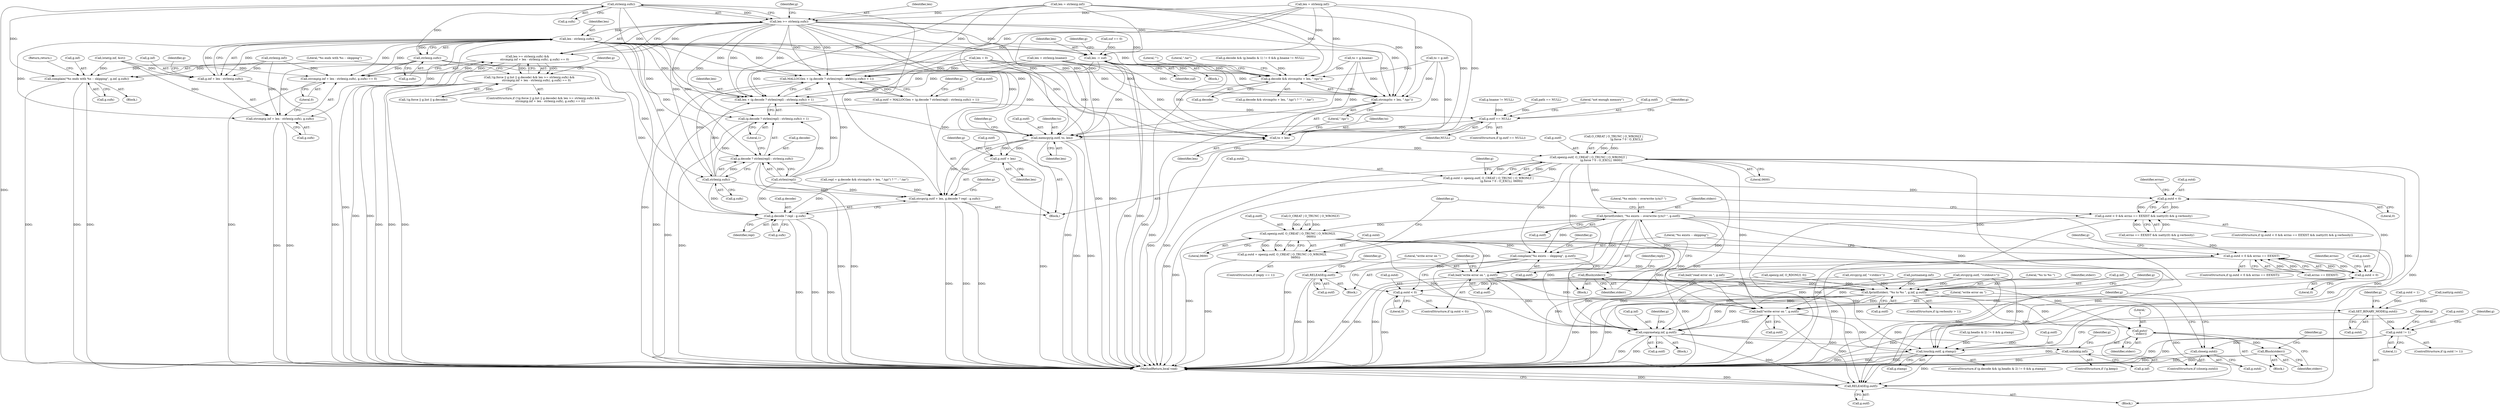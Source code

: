 digraph "0_pigz_fdad1406b3ec809f4954ff7cdf9e99eb18c2458f@API" {
"1000687" [label="(Call,strlen(g.sufx))"];
"1000685" [label="(Call,len >= strlen(g.sufx))"];
"1000684" [label="(Call,len >= strlen(g.sufx) &&\n                strcmp(g.inf + len - strlen(g.sufx), g.sufx) == 0)"];
"1000671" [label="(Call,!(g.force || g.list || g.decode) && len >= strlen(g.sufx) &&\n                strcmp(g.inf + len - strlen(g.sufx), g.sufx) == 0)"];
"1000697" [label="(Call,len - strlen(g.sufx))"];
"1000691" [label="(Call,strcmp(g.inf + len - strlen(g.sufx), g.sufx) == 0)"];
"1000692" [label="(Call,strcmp(g.inf + len - strlen(g.sufx), g.sufx))"];
"1000693" [label="(Call,g.inf + len - strlen(g.sufx))"];
"1000752" [label="(Call,len -= suf)"];
"1001053" [label="(Call,g.decode && strcmp(to + len, \".tgz\"))"];
"1001057" [label="(Call,strcmp(to + len, \".tgz\"))"];
"1001058" [label="(Call,to + len)"];
"1001068" [label="(Call,MALLOC(len + (g.decode ? strlen(repl) : strlen(g.sufx)) + 1))"];
"1001064" [label="(Call,g.outf = MALLOC(len + (g.decode ? strlen(repl) : strlen(g.sufx)) + 1))"];
"1001084" [label="(Call,g.outf == NULL)"];
"1001092" [label="(Call,memcpy(g.outf, to, len))"];
"1001098" [label="(Call,strcpy(g.outf + len, g.decode ? repl : g.sufx))"];
"1001099" [label="(Call,g.outf + len)"];
"1001116" [label="(Call,open(g.outf, O_CREAT | O_TRUNC | O_WRONLY |\n                             (g.force ? 0 : O_EXCL), 0600))"];
"1001112" [label="(Call,g.outd = open(g.outf, O_CREAT | O_TRUNC | O_WRONLY |\n                             (g.force ? 0 : O_EXCL), 0600))"];
"1001135" [label="(Call,g.outd < 0)"];
"1001134" [label="(Call,g.outd < 0 && errno == EEXIST && isatty(0) && g.verbosity)"];
"1001225" [label="(Call,g.outd < 0)"];
"1001224" [label="(Call,g.outd < 0 && errno == EEXIST)"];
"1001259" [label="(Call,g.outd < 0)"];
"1001269" [label="(Call,SET_BINARY_MODE(g.outd))"];
"1001344" [label="(Call,g.outd != 1)"];
"1001351" [label="(Call,close(g.outd))"];
"1001153" [label="(Call,fprintf(stderr, \"%s exists -- overwrite (y/n)? \", g.outf))"];
"1001159" [label="(Call,fflush(stderr))"];
"1001283" [label="(Call,fprintf(stderr, \"%s to %s \", g.inf, g.outf))"];
"1001328" [label="(Call,putc('\n', stderr))"];
"1001331" [label="(Call,fflush(stderr))"];
"1001355" [label="(Call,bail(\"write error on \", g.outf))"];
"1001373" [label="(Call,copymeta(g.inf, g.outf))"];
"1001385" [label="(Call,unlink(g.inf))"];
"1001405" [label="(Call,touch(g.outf, g.stamp))"];
"1001412" [label="(Call,RELEASE(g.outf))"];
"1001213" [label="(Call,open(g.outf, O_CREAT | O_TRUNC | O_WRONLY,\n                              0600))"];
"1001209" [label="(Call,g.outd = open(g.outf, O_CREAT | O_TRUNC | O_WRONLY,\n                              0600))"];
"1001234" [label="(Call,complain(\"%s exists -- skipping\", g.outf))"];
"1001239" [label="(Call,RELEASE(g.outf))"];
"1001264" [label="(Call,bail(\"write error on \", g.outf))"];
"1001069" [label="(Call,len + (g.decode ? strlen(repl) : strlen(g.sufx)) + 1)"];
"1001071" [label="(Call,(g.decode ? strlen(repl) : strlen(g.sufx)) + 1)"];
"1001072" [label="(Call,g.decode ? strlen(repl) : strlen(g.sufx))"];
"1000699" [label="(Call,strlen(g.sufx))"];
"1000708" [label="(Call,complain(\"%s ends with %s -- skipping\", g.inf, g.sufx))"];
"1001078" [label="(Call,strlen(g.sufx))"];
"1001104" [label="(Call,g.decode ? repl : g.sufx)"];
"1001356" [label="(Literal,\"write error on \")"];
"1000742" [label="(Call,suf == 0)"];
"1001137" [label="(Identifier,g)"];
"1000708" [label="(Call,complain(\"%s ends with %s -- skipping\", g.inf, g.sufx))"];
"1001343" [label="(ControlStructure,if (g.outd != 1))"];
"1001070" [label="(Identifier,len)"];
"1001235" [label="(Literal,\"%s exists -- skipping\")"];
"1000694" [label="(Call,g.inf)"];
"1000709" [label="(Literal,\"%s ends with %s -- skipping\")"];
"1001099" [label="(Call,g.outf + len)"];
"1000684" [label="(Call,len >= strlen(g.sufx) &&\n                strcmp(g.inf + len - strlen(g.sufx), g.sufx) == 0)"];
"1001328" [label="(Call,putc('\n', stderr))"];
"1001275" [label="(Identifier,g)"];
"1001294" [label="(Identifier,g)"];
"1001086" [label="(Identifier,g)"];
"1001083" [label="(ControlStructure,if (g.outf == NULL))"];
"1000988" [label="(Call,g.outd = 1)"];
"1001259" [label="(Call,g.outd < 0)"];
"1001160" [label="(Identifier,stderr)"];
"1001283" [label="(Call,fprintf(stderr, \"%s to %s \", g.inf, g.outf))"];
"1001351" [label="(Call,close(g.outd))"];
"1001331" [label="(Call,fflush(stderr))"];
"1001266" [label="(Call,g.outf)"];
"1001229" [label="(Literal,0)"];
"1001097" [label="(Identifier,len)"];
"1000230" [label="(Call,lstat(g.inf, &st))"];
"1001033" [label="(Call,g.hname != NULL)"];
"1001113" [label="(Call,g.outd)"];
"1001345" [label="(Call,g.outd)"];
"1001263" [label="(Literal,0)"];
"1000698" [label="(Identifier,len)"];
"1001239" [label="(Call,RELEASE(g.outf))"];
"1001245" [label="(Identifier,g)"];
"1001261" [label="(Identifier,g)"];
"1001060" [label="(Identifier,len)"];
"1001372" [label="(Block,)"];
"1001416" [label="(MethodReturn,local void)"];
"1001062" [label="(Literal,\"\")"];
"1000983" [label="(Call,strcpy(g.outf, \"<stdout>\"))"];
"1001142" [label="(Identifier,errno)"];
"1001140" [label="(Call,errno == EEXIST && isatty(0) && g.verbosity)"];
"1001352" [label="(Call,g.outd)"];
"1001209" [label="(Call,g.outd = open(g.outf, O_CREAT | O_TRUNC | O_WRONLY,\n                              0600))"];
"1001224" [label="(Call,g.outd < 0 && errno == EEXIST)"];
"1001004" [label="(Call,isatty(g.outd))"];
"1001357" [label="(Call,g.outf)"];
"1001088" [label="(Identifier,NULL)"];
"1001103" [label="(Identifier,len)"];
"1000188" [label="(Call,len = 0)"];
"1001064" [label="(Call,g.outf = MALLOC(len + (g.decode ? strlen(repl) : strlen(g.sufx)) + 1))"];
"1001093" [label="(Call,g.outf)"];
"1001373" [label="(Call,copymeta(g.inf, g.outf))"];
"1001260" [label="(Call,g.outd)"];
"1001155" [label="(Literal,\"%s exists -- overwrite (y/n)? \")"];
"1001327" [label="(Block,)"];
"1001389" [label="(ControlStructure,if (g.decode && (g.headis & 2) != 0 && g.stamp))"];
"1001285" [label="(Literal,\"%s to %s \")"];
"1001079" [label="(Call,g.sufx)"];
"1001136" [label="(Call,g.outd)"];
"1001258" [label="(ControlStructure,if (g.outd < 0))"];
"1001057" [label="(Call,strcmp(to + len, \".tgz\"))"];
"1000958" [label="(Call,path == NULL)"];
"1000771" [label="(Call,bail(\"read error on \", g.inf))"];
"1001090" [label="(Literal,\"not enough memory\")"];
"1001069" [label="(Call,len + (g.decode ? strlen(repl) : strlen(g.sufx)) + 1)"];
"1001336" [label="(Identifier,g)"];
"1001106" [label="(Identifier,g)"];
"1001044" [label="(Call,len = strlen(g.hname))"];
"1000693" [label="(Call,g.inf + len - strlen(g.sufx))"];
"1001374" [label="(Call,g.inf)"];
"1000302" [label="(Call,strlen(g.inf))"];
"1001355" [label="(Call,bail(\"write error on \", g.outf))"];
"1001405" [label="(Call,touch(g.outf, g.stamp))"];
"1001413" [label="(Call,g.outf)"];
"1001105" [label="(Call,g.decode)"];
"1001061" [label="(Literal,\".tgz\")"];
"1001072" [label="(Call,g.decode ? strlen(repl) : strlen(g.sufx))"];
"1000713" [label="(Call,g.sufx)"];
"1000134" [label="(Block,)"];
"1000704" [label="(Identifier,g)"];
"1001109" [label="(Call,g.sufx)"];
"1001271" [label="(Identifier,g)"];
"1001104" [label="(Call,g.decode ? repl : g.sufx)"];
"1001053" [label="(Call,g.decode && strcmp(to + len, \".tgz\"))"];
"1001205" [label="(ControlStructure,if (reply == 1))"];
"1001329" [label="(Literal,'\n')"];
"1000300" [label="(Call,len = strlen(g.inf))"];
"1001015" [label="(Call,to = g.inf)"];
"1001225" [label="(Call,g.outd < 0)"];
"1001392" [label="(Identifier,g)"];
"1001082" [label="(Literal,1)"];
"1001380" [label="(ControlStructure,if (!g.keep))"];
"1000716" [label="(Return,return;)"];
"1000700" [label="(Call,g.sufx)"];
"1001348" [label="(Literal,1)"];
"1000695" [label="(Identifier,g)"];
"1000692" [label="(Call,strcmp(g.inf + len - strlen(g.sufx), g.sufx))"];
"1001353" [label="(Identifier,g)"];
"1001409" [label="(Call,g.stamp)"];
"1001108" [label="(Identifier,repl)"];
"1001406" [label="(Call,g.outf)"];
"1001265" [label="(Literal,\"write error on \")"];
"1001134" [label="(Call,g.outd < 0 && errno == EEXIST && isatty(0) && g.verbosity)"];
"1000759" [label="(Call,open(g.inf, O_RDONLY, 0))"];
"1001150" [label="(Block,)"];
"1001139" [label="(Literal,0)"];
"1001092" [label="(Call,memcpy(g.outf, to, len))"];
"1000707" [label="(Block,)"];
"1000754" [label="(Identifier,suf)"];
"1001289" [label="(Call,g.outf)"];
"1001241" [label="(Identifier,g)"];
"1001233" [label="(Block,)"];
"1001059" [label="(Identifier,to)"];
"1001112" [label="(Call,g.outd = open(g.outf, O_CREAT | O_TRUNC | O_WRONLY |\n                             (g.force ? 0 : O_EXCL), 0600))"];
"1001284" [label="(Identifier,stderr)"];
"1001132" [label="(Literal,0600)"];
"1001385" [label="(Call,unlink(g.inf))"];
"1000710" [label="(Call,g.inf)"];
"1001230" [label="(Call,errno == EEXIST)"];
"1001332" [label="(Identifier,stderr)"];
"1001068" [label="(Call,MALLOC(len + (g.decode ? strlen(repl) : strlen(g.sufx)) + 1))"];
"1001213" [label="(Call,open(g.outf, O_CREAT | O_TRUNC | O_WRONLY,\n                              0600))"];
"1001231" [label="(Identifier,errno)"];
"1001269" [label="(Call,SET_BINARY_MODE(g.outd))"];
"1001054" [label="(Call,g.decode)"];
"1001098" [label="(Call,strcpy(g.outf + len, g.decode ? repl : g.sufx))"];
"1001286" [label="(Call,g.inf)"];
"1001073" [label="(Call,g.decode)"];
"1000733" [label="(Block,)"];
"1001217" [label="(Call,O_CREAT | O_TRUNC | O_WRONLY)"];
"1000753" [label="(Identifier,len)"];
"1001223" [label="(ControlStructure,if (g.outd < 0 && errno == EEXIST))"];
"1000223" [label="(Call,len = strlen(g.inf))"];
"1001052" [label="(Call,g.decode && strcmp(to + len, \".tgz\") ? \"\" : \".tar\")"];
"1001114" [label="(Identifier,g)"];
"1001344" [label="(Call,g.outd != 1)"];
"1001162" [label="(Identifier,reply)"];
"1000752" [label="(Call,len -= suf)"];
"1001133" [label="(ControlStructure,if (g.outd < 0 && errno == EEXIST && isatty(0) && g.verbosity))"];
"1000687" [label="(Call,strlen(g.sufx))"];
"1001063" [label="(Literal,\".tar\")"];
"1001222" [label="(Literal,0600)"];
"1001078" [label="(Call,strlen(g.sufx))"];
"1001058" [label="(Call,to + len)"];
"1001085" [label="(Call,g.outf)"];
"1001210" [label="(Call,g.outd)"];
"1001227" [label="(Identifier,g)"];
"1000703" [label="(Call,g.sufx)"];
"1001096" [label="(Identifier,to)"];
"1000757" [label="(Identifier,g)"];
"1000721" [label="(Identifier,g)"];
"1001362" [label="(Identifier,g)"];
"1001383" [label="(Identifier,g)"];
"1001414" [label="(Identifier,g)"];
"1000685" [label="(Call,len >= strlen(g.sufx))"];
"1001065" [label="(Call,g.outf)"];
"1001116" [label="(Call,open(g.outf, O_CREAT | O_TRUNC | O_WRONLY |\n                             (g.force ? 0 : O_EXCL), 0600))"];
"1000670" [label="(ControlStructure,if (!(g.force || g.list || g.decode) && len >= strlen(g.sufx) &&\n                strcmp(g.inf + len - strlen(g.sufx), g.sufx) == 0))"];
"1000672" [label="(Call,!(g.force || g.list || g.decode))"];
"1001021" [label="(Call,g.decode && (g.headis & 1) != 0 && g.hname != NULL)"];
"1001153" [label="(Call,fprintf(stderr, \"%s exists -- overwrite (y/n)? \", g.outf))"];
"1001234" [label="(Call,complain(\"%s exists -- skipping\", g.outf))"];
"1001264" [label="(Call,bail(\"write error on \", g.outf))"];
"1001094" [label="(Identifier,g)"];
"1001156" [label="(Call,g.outf)"];
"1001050" [label="(Call,repl = g.decode && strcmp(to + len, \".tgz\") ? \"\" : \".tar\")"];
"1000691" [label="(Call,strcmp(g.inf + len - strlen(g.sufx), g.sufx) == 0)"];
"1001154" [label="(Identifier,stderr)"];
"1000699" [label="(Call,strlen(g.sufx))"];
"1000697" [label="(Call,len - strlen(g.sufx))"];
"1001117" [label="(Call,g.outf)"];
"1001100" [label="(Call,g.outf)"];
"1000150" [label="(Call,strcpy(g.inf, \"<stdin>\"))"];
"1001394" [label="(Call,(g.headis & 2) != 0 && g.stamp)"];
"1001270" [label="(Call,g.outd)"];
"1001236" [label="(Call,g.outf)"];
"1001412" [label="(Call,RELEASE(g.outf))"];
"1001101" [label="(Identifier,g)"];
"1000688" [label="(Call,g.sufx)"];
"1001330" [label="(Identifier,stderr)"];
"1001240" [label="(Call,g.outf)"];
"1000786" [label="(Call,justname(g.inf))"];
"1001120" [label="(Call,O_CREAT | O_TRUNC | O_WRONLY |\n                             (g.force ? 0 : O_EXCL))"];
"1001277" [label="(ControlStructure,if (g.verbosity > 1))"];
"1000706" [label="(Literal,0)"];
"1000686" [label="(Identifier,len)"];
"1001377" [label="(Call,g.outf)"];
"1001350" [label="(ControlStructure,if (close(g.outd)))"];
"1001039" [label="(Call,to = g.hname)"];
"1001226" [label="(Call,g.outd)"];
"1000671" [label="(Call,!(g.force || g.list || g.decode) && len >= strlen(g.sufx) &&\n                strcmp(g.inf + len - strlen(g.sufx), g.sufx) == 0)"];
"1001084" [label="(Call,g.outf == NULL)"];
"1001159" [label="(Call,fflush(stderr))"];
"1001386" [label="(Call,g.inf)"];
"1001214" [label="(Call,g.outf)"];
"1001012" [label="(Block,)"];
"1001135" [label="(Call,g.outd < 0)"];
"1001076" [label="(Call,strlen(repl))"];
"1001071" [label="(Call,(g.decode ? strlen(repl) : strlen(g.sufx)) + 1)"];
"1000687" -> "1000685"  [label="AST: "];
"1000687" -> "1000688"  [label="CFG: "];
"1000688" -> "1000687"  [label="AST: "];
"1000685" -> "1000687"  [label="CFG: "];
"1000687" -> "1001416"  [label="DDG: "];
"1000687" -> "1000685"  [label="DDG: "];
"1000687" -> "1000699"  [label="DDG: "];
"1000687" -> "1000708"  [label="DDG: "];
"1000687" -> "1001078"  [label="DDG: "];
"1000687" -> "1001098"  [label="DDG: "];
"1000687" -> "1001104"  [label="DDG: "];
"1000685" -> "1000684"  [label="AST: "];
"1000686" -> "1000685"  [label="AST: "];
"1000695" -> "1000685"  [label="CFG: "];
"1000684" -> "1000685"  [label="CFG: "];
"1000685" -> "1001416"  [label="DDG: "];
"1000685" -> "1001416"  [label="DDG: "];
"1000685" -> "1000684"  [label="DDG: "];
"1000685" -> "1000684"  [label="DDG: "];
"1000300" -> "1000685"  [label="DDG: "];
"1000223" -> "1000685"  [label="DDG: "];
"1000685" -> "1000697"  [label="DDG: "];
"1000685" -> "1000752"  [label="DDG: "];
"1000685" -> "1001053"  [label="DDG: "];
"1000685" -> "1001057"  [label="DDG: "];
"1000685" -> "1001058"  [label="DDG: "];
"1000685" -> "1001068"  [label="DDG: "];
"1000685" -> "1001068"  [label="DDG: "];
"1000685" -> "1001069"  [label="DDG: "];
"1000685" -> "1001069"  [label="DDG: "];
"1000685" -> "1001071"  [label="DDG: "];
"1000685" -> "1001072"  [label="DDG: "];
"1000685" -> "1001092"  [label="DDG: "];
"1000684" -> "1000671"  [label="AST: "];
"1000684" -> "1000691"  [label="CFG: "];
"1000691" -> "1000684"  [label="AST: "];
"1000671" -> "1000684"  [label="CFG: "];
"1000684" -> "1001416"  [label="DDG: "];
"1000684" -> "1001416"  [label="DDG: "];
"1000684" -> "1000671"  [label="DDG: "];
"1000684" -> "1000671"  [label="DDG: "];
"1000691" -> "1000684"  [label="DDG: "];
"1000691" -> "1000684"  [label="DDG: "];
"1000671" -> "1000670"  [label="AST: "];
"1000671" -> "1000672"  [label="CFG: "];
"1000672" -> "1000671"  [label="AST: "];
"1000709" -> "1000671"  [label="CFG: "];
"1000721" -> "1000671"  [label="CFG: "];
"1000671" -> "1001416"  [label="DDG: "];
"1000671" -> "1001416"  [label="DDG: "];
"1000671" -> "1001416"  [label="DDG: "];
"1000672" -> "1000671"  [label="DDG: "];
"1000697" -> "1000693"  [label="AST: "];
"1000697" -> "1000699"  [label="CFG: "];
"1000698" -> "1000697"  [label="AST: "];
"1000699" -> "1000697"  [label="AST: "];
"1000693" -> "1000697"  [label="CFG: "];
"1000697" -> "1001416"  [label="DDG: "];
"1000697" -> "1001416"  [label="DDG: "];
"1000697" -> "1000691"  [label="DDG: "];
"1000697" -> "1000691"  [label="DDG: "];
"1000697" -> "1000692"  [label="DDG: "];
"1000697" -> "1000692"  [label="DDG: "];
"1000697" -> "1000693"  [label="DDG: "];
"1000697" -> "1000693"  [label="DDG: "];
"1000699" -> "1000697"  [label="DDG: "];
"1000697" -> "1000752"  [label="DDG: "];
"1000697" -> "1001053"  [label="DDG: "];
"1000697" -> "1001057"  [label="DDG: "];
"1000697" -> "1001058"  [label="DDG: "];
"1000697" -> "1001068"  [label="DDG: "];
"1000697" -> "1001068"  [label="DDG: "];
"1000697" -> "1001069"  [label="DDG: "];
"1000697" -> "1001069"  [label="DDG: "];
"1000697" -> "1001071"  [label="DDG: "];
"1000697" -> "1001072"  [label="DDG: "];
"1000697" -> "1001092"  [label="DDG: "];
"1000691" -> "1000706"  [label="CFG: "];
"1000692" -> "1000691"  [label="AST: "];
"1000706" -> "1000691"  [label="AST: "];
"1000691" -> "1001416"  [label="DDG: "];
"1000302" -> "1000691"  [label="DDG: "];
"1000230" -> "1000691"  [label="DDG: "];
"1000699" -> "1000691"  [label="DDG: "];
"1000692" -> "1000703"  [label="CFG: "];
"1000693" -> "1000692"  [label="AST: "];
"1000703" -> "1000692"  [label="AST: "];
"1000706" -> "1000692"  [label="CFG: "];
"1000692" -> "1001416"  [label="DDG: "];
"1000692" -> "1001416"  [label="DDG: "];
"1000302" -> "1000692"  [label="DDG: "];
"1000230" -> "1000692"  [label="DDG: "];
"1000699" -> "1000692"  [label="DDG: "];
"1000694" -> "1000693"  [label="AST: "];
"1000704" -> "1000693"  [label="CFG: "];
"1000693" -> "1001416"  [label="DDG: "];
"1000302" -> "1000693"  [label="DDG: "];
"1000230" -> "1000693"  [label="DDG: "];
"1000752" -> "1000733"  [label="AST: "];
"1000752" -> "1000754"  [label="CFG: "];
"1000753" -> "1000752"  [label="AST: "];
"1000754" -> "1000752"  [label="AST: "];
"1000757" -> "1000752"  [label="CFG: "];
"1000752" -> "1001416"  [label="DDG: "];
"1000752" -> "1001416"  [label="DDG: "];
"1000742" -> "1000752"  [label="DDG: "];
"1000300" -> "1000752"  [label="DDG: "];
"1000223" -> "1000752"  [label="DDG: "];
"1000752" -> "1001053"  [label="DDG: "];
"1000752" -> "1001057"  [label="DDG: "];
"1000752" -> "1001058"  [label="DDG: "];
"1000752" -> "1001068"  [label="DDG: "];
"1000752" -> "1001069"  [label="DDG: "];
"1000752" -> "1001092"  [label="DDG: "];
"1001053" -> "1001052"  [label="AST: "];
"1001053" -> "1001054"  [label="CFG: "];
"1001053" -> "1001057"  [label="CFG: "];
"1001054" -> "1001053"  [label="AST: "];
"1001057" -> "1001053"  [label="AST: "];
"1001062" -> "1001053"  [label="CFG: "];
"1001063" -> "1001053"  [label="CFG: "];
"1001053" -> "1001416"  [label="DDG: "];
"1001021" -> "1001053"  [label="DDG: "];
"1001039" -> "1001053"  [label="DDG: "];
"1001015" -> "1001053"  [label="DDG: "];
"1001044" -> "1001053"  [label="DDG: "];
"1000188" -> "1001053"  [label="DDG: "];
"1000300" -> "1001053"  [label="DDG: "];
"1000223" -> "1001053"  [label="DDG: "];
"1001057" -> "1001061"  [label="CFG: "];
"1001058" -> "1001057"  [label="AST: "];
"1001061" -> "1001057"  [label="AST: "];
"1001057" -> "1001416"  [label="DDG: "];
"1001039" -> "1001057"  [label="DDG: "];
"1001015" -> "1001057"  [label="DDG: "];
"1001044" -> "1001057"  [label="DDG: "];
"1000188" -> "1001057"  [label="DDG: "];
"1000300" -> "1001057"  [label="DDG: "];
"1000223" -> "1001057"  [label="DDG: "];
"1001058" -> "1001060"  [label="CFG: "];
"1001059" -> "1001058"  [label="AST: "];
"1001060" -> "1001058"  [label="AST: "];
"1001061" -> "1001058"  [label="CFG: "];
"1001039" -> "1001058"  [label="DDG: "];
"1001015" -> "1001058"  [label="DDG: "];
"1001044" -> "1001058"  [label="DDG: "];
"1000188" -> "1001058"  [label="DDG: "];
"1000300" -> "1001058"  [label="DDG: "];
"1000223" -> "1001058"  [label="DDG: "];
"1001068" -> "1001064"  [label="AST: "];
"1001068" -> "1001069"  [label="CFG: "];
"1001069" -> "1001068"  [label="AST: "];
"1001064" -> "1001068"  [label="CFG: "];
"1001068" -> "1001416"  [label="DDG: "];
"1001068" -> "1001064"  [label="DDG: "];
"1001044" -> "1001068"  [label="DDG: "];
"1000188" -> "1001068"  [label="DDG: "];
"1000300" -> "1001068"  [label="DDG: "];
"1000223" -> "1001068"  [label="DDG: "];
"1001076" -> "1001068"  [label="DDG: "];
"1001078" -> "1001068"  [label="DDG: "];
"1001064" -> "1001012"  [label="AST: "];
"1001065" -> "1001064"  [label="AST: "];
"1001086" -> "1001064"  [label="CFG: "];
"1001064" -> "1001416"  [label="DDG: "];
"1001064" -> "1001084"  [label="DDG: "];
"1001084" -> "1001083"  [label="AST: "];
"1001084" -> "1001088"  [label="CFG: "];
"1001085" -> "1001084"  [label="AST: "];
"1001088" -> "1001084"  [label="AST: "];
"1001090" -> "1001084"  [label="CFG: "];
"1001094" -> "1001084"  [label="CFG: "];
"1001084" -> "1001416"  [label="DDG: "];
"1001084" -> "1001416"  [label="DDG: "];
"1001033" -> "1001084"  [label="DDG: "];
"1000958" -> "1001084"  [label="DDG: "];
"1001084" -> "1001092"  [label="DDG: "];
"1001092" -> "1001012"  [label="AST: "];
"1001092" -> "1001097"  [label="CFG: "];
"1001093" -> "1001092"  [label="AST: "];
"1001096" -> "1001092"  [label="AST: "];
"1001097" -> "1001092"  [label="AST: "];
"1001101" -> "1001092"  [label="CFG: "];
"1001092" -> "1001416"  [label="DDG: "];
"1001092" -> "1001416"  [label="DDG: "];
"1001039" -> "1001092"  [label="DDG: "];
"1001015" -> "1001092"  [label="DDG: "];
"1001044" -> "1001092"  [label="DDG: "];
"1000188" -> "1001092"  [label="DDG: "];
"1000300" -> "1001092"  [label="DDG: "];
"1000223" -> "1001092"  [label="DDG: "];
"1001092" -> "1001098"  [label="DDG: "];
"1001092" -> "1001098"  [label="DDG: "];
"1001092" -> "1001099"  [label="DDG: "];
"1001092" -> "1001099"  [label="DDG: "];
"1001092" -> "1001116"  [label="DDG: "];
"1001098" -> "1001012"  [label="AST: "];
"1001098" -> "1001104"  [label="CFG: "];
"1001099" -> "1001098"  [label="AST: "];
"1001104" -> "1001098"  [label="AST: "];
"1001114" -> "1001098"  [label="CFG: "];
"1001098" -> "1001416"  [label="DDG: "];
"1001098" -> "1001416"  [label="DDG: "];
"1001098" -> "1001416"  [label="DDG: "];
"1001050" -> "1001098"  [label="DDG: "];
"1001076" -> "1001098"  [label="DDG: "];
"1001078" -> "1001098"  [label="DDG: "];
"1000699" -> "1001098"  [label="DDG: "];
"1001099" -> "1001103"  [label="CFG: "];
"1001100" -> "1001099"  [label="AST: "];
"1001103" -> "1001099"  [label="AST: "];
"1001106" -> "1001099"  [label="CFG: "];
"1001099" -> "1001416"  [label="DDG: "];
"1001116" -> "1001112"  [label="AST: "];
"1001116" -> "1001132"  [label="CFG: "];
"1001117" -> "1001116"  [label="AST: "];
"1001120" -> "1001116"  [label="AST: "];
"1001132" -> "1001116"  [label="AST: "];
"1001112" -> "1001116"  [label="CFG: "];
"1001116" -> "1001416"  [label="DDG: "];
"1001116" -> "1001112"  [label="DDG: "];
"1001116" -> "1001112"  [label="DDG: "];
"1001116" -> "1001112"  [label="DDG: "];
"1001120" -> "1001116"  [label="DDG: "];
"1001120" -> "1001116"  [label="DDG: "];
"1001116" -> "1001153"  [label="DDG: "];
"1001116" -> "1001234"  [label="DDG: "];
"1001116" -> "1001264"  [label="DDG: "];
"1001116" -> "1001283"  [label="DDG: "];
"1001116" -> "1001355"  [label="DDG: "];
"1001116" -> "1001373"  [label="DDG: "];
"1001116" -> "1001405"  [label="DDG: "];
"1001116" -> "1001412"  [label="DDG: "];
"1001112" -> "1001012"  [label="AST: "];
"1001113" -> "1001112"  [label="AST: "];
"1001137" -> "1001112"  [label="CFG: "];
"1001112" -> "1001416"  [label="DDG: "];
"1001112" -> "1001135"  [label="DDG: "];
"1001135" -> "1001134"  [label="AST: "];
"1001135" -> "1001139"  [label="CFG: "];
"1001136" -> "1001135"  [label="AST: "];
"1001139" -> "1001135"  [label="AST: "];
"1001142" -> "1001135"  [label="CFG: "];
"1001134" -> "1001135"  [label="CFG: "];
"1001135" -> "1001134"  [label="DDG: "];
"1001135" -> "1001134"  [label="DDG: "];
"1001135" -> "1001225"  [label="DDG: "];
"1001134" -> "1001133"  [label="AST: "];
"1001134" -> "1001140"  [label="CFG: "];
"1001140" -> "1001134"  [label="AST: "];
"1001154" -> "1001134"  [label="CFG: "];
"1001227" -> "1001134"  [label="CFG: "];
"1001134" -> "1001416"  [label="DDG: "];
"1001134" -> "1001416"  [label="DDG: "];
"1001140" -> "1001134"  [label="DDG: "];
"1001140" -> "1001134"  [label="DDG: "];
"1001225" -> "1001224"  [label="AST: "];
"1001225" -> "1001229"  [label="CFG: "];
"1001226" -> "1001225"  [label="AST: "];
"1001229" -> "1001225"  [label="AST: "];
"1001231" -> "1001225"  [label="CFG: "];
"1001224" -> "1001225"  [label="CFG: "];
"1001225" -> "1001416"  [label="DDG: "];
"1001225" -> "1001224"  [label="DDG: "];
"1001225" -> "1001224"  [label="DDG: "];
"1001209" -> "1001225"  [label="DDG: "];
"1001225" -> "1001259"  [label="DDG: "];
"1001224" -> "1001223"  [label="AST: "];
"1001224" -> "1001230"  [label="CFG: "];
"1001230" -> "1001224"  [label="AST: "];
"1001235" -> "1001224"  [label="CFG: "];
"1001261" -> "1001224"  [label="CFG: "];
"1001224" -> "1001416"  [label="DDG: "];
"1001224" -> "1001416"  [label="DDG: "];
"1001224" -> "1001416"  [label="DDG: "];
"1001140" -> "1001224"  [label="DDG: "];
"1001230" -> "1001224"  [label="DDG: "];
"1001230" -> "1001224"  [label="DDG: "];
"1001259" -> "1001258"  [label="AST: "];
"1001259" -> "1001263"  [label="CFG: "];
"1001260" -> "1001259"  [label="AST: "];
"1001263" -> "1001259"  [label="AST: "];
"1001265" -> "1001259"  [label="CFG: "];
"1001271" -> "1001259"  [label="CFG: "];
"1001259" -> "1001416"  [label="DDG: "];
"1001259" -> "1001269"  [label="DDG: "];
"1001269" -> "1000134"  [label="AST: "];
"1001269" -> "1001270"  [label="CFG: "];
"1001270" -> "1001269"  [label="AST: "];
"1001275" -> "1001269"  [label="CFG: "];
"1001269" -> "1001416"  [label="DDG: "];
"1000988" -> "1001269"  [label="DDG: "];
"1001004" -> "1001269"  [label="DDG: "];
"1001269" -> "1001344"  [label="DDG: "];
"1001344" -> "1001343"  [label="AST: "];
"1001344" -> "1001348"  [label="CFG: "];
"1001345" -> "1001344"  [label="AST: "];
"1001348" -> "1001344"  [label="AST: "];
"1001353" -> "1001344"  [label="CFG: "];
"1001414" -> "1001344"  [label="CFG: "];
"1001344" -> "1001416"  [label="DDG: "];
"1001344" -> "1001416"  [label="DDG: "];
"1001344" -> "1001351"  [label="DDG: "];
"1001351" -> "1001350"  [label="AST: "];
"1001351" -> "1001352"  [label="CFG: "];
"1001352" -> "1001351"  [label="AST: "];
"1001356" -> "1001351"  [label="CFG: "];
"1001362" -> "1001351"  [label="CFG: "];
"1001351" -> "1001416"  [label="DDG: "];
"1001153" -> "1001150"  [label="AST: "];
"1001153" -> "1001156"  [label="CFG: "];
"1001154" -> "1001153"  [label="AST: "];
"1001155" -> "1001153"  [label="AST: "];
"1001156" -> "1001153"  [label="AST: "];
"1001160" -> "1001153"  [label="CFG: "];
"1001153" -> "1001416"  [label="DDG: "];
"1001153" -> "1001159"  [label="DDG: "];
"1001153" -> "1001213"  [label="DDG: "];
"1001153" -> "1001234"  [label="DDG: "];
"1001153" -> "1001264"  [label="DDG: "];
"1001153" -> "1001283"  [label="DDG: "];
"1001153" -> "1001355"  [label="DDG: "];
"1001153" -> "1001373"  [label="DDG: "];
"1001153" -> "1001405"  [label="DDG: "];
"1001153" -> "1001412"  [label="DDG: "];
"1001159" -> "1001150"  [label="AST: "];
"1001159" -> "1001160"  [label="CFG: "];
"1001160" -> "1001159"  [label="AST: "];
"1001162" -> "1001159"  [label="CFG: "];
"1001159" -> "1001416"  [label="DDG: "];
"1001159" -> "1001416"  [label="DDG: "];
"1001159" -> "1001283"  [label="DDG: "];
"1001159" -> "1001328"  [label="DDG: "];
"1001283" -> "1001277"  [label="AST: "];
"1001283" -> "1001289"  [label="CFG: "];
"1001284" -> "1001283"  [label="AST: "];
"1001285" -> "1001283"  [label="AST: "];
"1001286" -> "1001283"  [label="AST: "];
"1001289" -> "1001283"  [label="AST: "];
"1001294" -> "1001283"  [label="CFG: "];
"1001283" -> "1001416"  [label="DDG: "];
"1001283" -> "1001416"  [label="DDG: "];
"1001283" -> "1001416"  [label="DDG: "];
"1000771" -> "1001283"  [label="DDG: "];
"1000150" -> "1001283"  [label="DDG: "];
"1000759" -> "1001283"  [label="DDG: "];
"1000786" -> "1001283"  [label="DDG: "];
"1001264" -> "1001283"  [label="DDG: "];
"1000983" -> "1001283"  [label="DDG: "];
"1001213" -> "1001283"  [label="DDG: "];
"1001283" -> "1001328"  [label="DDG: "];
"1001283" -> "1001355"  [label="DDG: "];
"1001283" -> "1001373"  [label="DDG: "];
"1001283" -> "1001373"  [label="DDG: "];
"1001283" -> "1001405"  [label="DDG: "];
"1001283" -> "1001412"  [label="DDG: "];
"1001328" -> "1001327"  [label="AST: "];
"1001328" -> "1001330"  [label="CFG: "];
"1001329" -> "1001328"  [label="AST: "];
"1001330" -> "1001328"  [label="AST: "];
"1001332" -> "1001328"  [label="CFG: "];
"1001328" -> "1001416"  [label="DDG: "];
"1001328" -> "1001331"  [label="DDG: "];
"1001331" -> "1001327"  [label="AST: "];
"1001331" -> "1001332"  [label="CFG: "];
"1001332" -> "1001331"  [label="AST: "];
"1001336" -> "1001331"  [label="CFG: "];
"1001331" -> "1001416"  [label="DDG: "];
"1001331" -> "1001416"  [label="DDG: "];
"1001355" -> "1001350"  [label="AST: "];
"1001355" -> "1001357"  [label="CFG: "];
"1001356" -> "1001355"  [label="AST: "];
"1001357" -> "1001355"  [label="AST: "];
"1001362" -> "1001355"  [label="CFG: "];
"1001355" -> "1001416"  [label="DDG: "];
"1001264" -> "1001355"  [label="DDG: "];
"1000983" -> "1001355"  [label="DDG: "];
"1001213" -> "1001355"  [label="DDG: "];
"1001355" -> "1001373"  [label="DDG: "];
"1001355" -> "1001405"  [label="DDG: "];
"1001355" -> "1001412"  [label="DDG: "];
"1001373" -> "1001372"  [label="AST: "];
"1001373" -> "1001377"  [label="CFG: "];
"1001374" -> "1001373"  [label="AST: "];
"1001377" -> "1001373"  [label="AST: "];
"1001383" -> "1001373"  [label="CFG: "];
"1001373" -> "1001416"  [label="DDG: "];
"1001373" -> "1001416"  [label="DDG: "];
"1000771" -> "1001373"  [label="DDG: "];
"1000150" -> "1001373"  [label="DDG: "];
"1000759" -> "1001373"  [label="DDG: "];
"1000786" -> "1001373"  [label="DDG: "];
"1001264" -> "1001373"  [label="DDG: "];
"1000983" -> "1001373"  [label="DDG: "];
"1001213" -> "1001373"  [label="DDG: "];
"1001373" -> "1001385"  [label="DDG: "];
"1001373" -> "1001405"  [label="DDG: "];
"1001373" -> "1001412"  [label="DDG: "];
"1001385" -> "1001380"  [label="AST: "];
"1001385" -> "1001386"  [label="CFG: "];
"1001386" -> "1001385"  [label="AST: "];
"1001392" -> "1001385"  [label="CFG: "];
"1001385" -> "1001416"  [label="DDG: "];
"1001385" -> "1001416"  [label="DDG: "];
"1001405" -> "1001389"  [label="AST: "];
"1001405" -> "1001409"  [label="CFG: "];
"1001406" -> "1001405"  [label="AST: "];
"1001409" -> "1001405"  [label="AST: "];
"1001414" -> "1001405"  [label="CFG: "];
"1001405" -> "1001416"  [label="DDG: "];
"1001405" -> "1001416"  [label="DDG: "];
"1001264" -> "1001405"  [label="DDG: "];
"1000983" -> "1001405"  [label="DDG: "];
"1001213" -> "1001405"  [label="DDG: "];
"1001394" -> "1001405"  [label="DDG: "];
"1001405" -> "1001412"  [label="DDG: "];
"1001412" -> "1000134"  [label="AST: "];
"1001412" -> "1001413"  [label="CFG: "];
"1001413" -> "1001412"  [label="AST: "];
"1001416" -> "1001412"  [label="CFG: "];
"1001412" -> "1001416"  [label="DDG: "];
"1001412" -> "1001416"  [label="DDG: "];
"1001264" -> "1001412"  [label="DDG: "];
"1000983" -> "1001412"  [label="DDG: "];
"1001213" -> "1001412"  [label="DDG: "];
"1001213" -> "1001209"  [label="AST: "];
"1001213" -> "1001222"  [label="CFG: "];
"1001214" -> "1001213"  [label="AST: "];
"1001217" -> "1001213"  [label="AST: "];
"1001222" -> "1001213"  [label="AST: "];
"1001209" -> "1001213"  [label="CFG: "];
"1001213" -> "1001416"  [label="DDG: "];
"1001213" -> "1001209"  [label="DDG: "];
"1001213" -> "1001209"  [label="DDG: "];
"1001213" -> "1001209"  [label="DDG: "];
"1001217" -> "1001213"  [label="DDG: "];
"1001217" -> "1001213"  [label="DDG: "];
"1001213" -> "1001234"  [label="DDG: "];
"1001213" -> "1001264"  [label="DDG: "];
"1001209" -> "1001205"  [label="AST: "];
"1001210" -> "1001209"  [label="AST: "];
"1001227" -> "1001209"  [label="CFG: "];
"1001209" -> "1001416"  [label="DDG: "];
"1001234" -> "1001233"  [label="AST: "];
"1001234" -> "1001236"  [label="CFG: "];
"1001235" -> "1001234"  [label="AST: "];
"1001236" -> "1001234"  [label="AST: "];
"1001241" -> "1001234"  [label="CFG: "];
"1001234" -> "1001416"  [label="DDG: "];
"1001234" -> "1001239"  [label="DDG: "];
"1001239" -> "1001233"  [label="AST: "];
"1001239" -> "1001240"  [label="CFG: "];
"1001240" -> "1001239"  [label="AST: "];
"1001245" -> "1001239"  [label="CFG: "];
"1001239" -> "1001416"  [label="DDG: "];
"1001239" -> "1001416"  [label="DDG: "];
"1001264" -> "1001258"  [label="AST: "];
"1001264" -> "1001266"  [label="CFG: "];
"1001265" -> "1001264"  [label="AST: "];
"1001266" -> "1001264"  [label="AST: "];
"1001271" -> "1001264"  [label="CFG: "];
"1001264" -> "1001416"  [label="DDG: "];
"1001069" -> "1001071"  [label="CFG: "];
"1001070" -> "1001069"  [label="AST: "];
"1001071" -> "1001069"  [label="AST: "];
"1001069" -> "1001416"  [label="DDG: "];
"1001044" -> "1001069"  [label="DDG: "];
"1000188" -> "1001069"  [label="DDG: "];
"1000300" -> "1001069"  [label="DDG: "];
"1000223" -> "1001069"  [label="DDG: "];
"1001076" -> "1001069"  [label="DDG: "];
"1001078" -> "1001069"  [label="DDG: "];
"1001071" -> "1001082"  [label="CFG: "];
"1001072" -> "1001071"  [label="AST: "];
"1001082" -> "1001071"  [label="AST: "];
"1001071" -> "1001416"  [label="DDG: "];
"1001076" -> "1001071"  [label="DDG: "];
"1001078" -> "1001071"  [label="DDG: "];
"1001072" -> "1001076"  [label="CFG: "];
"1001072" -> "1001078"  [label="CFG: "];
"1001073" -> "1001072"  [label="AST: "];
"1001076" -> "1001072"  [label="AST: "];
"1001078" -> "1001072"  [label="AST: "];
"1001082" -> "1001072"  [label="CFG: "];
"1001072" -> "1001416"  [label="DDG: "];
"1001072" -> "1001416"  [label="DDG: "];
"1001076" -> "1001072"  [label="DDG: "];
"1001078" -> "1001072"  [label="DDG: "];
"1000699" -> "1000700"  [label="CFG: "];
"1000700" -> "1000699"  [label="AST: "];
"1000699" -> "1000708"  [label="DDG: "];
"1000699" -> "1001078"  [label="DDG: "];
"1000699" -> "1001104"  [label="DDG: "];
"1000708" -> "1000707"  [label="AST: "];
"1000708" -> "1000713"  [label="CFG: "];
"1000709" -> "1000708"  [label="AST: "];
"1000710" -> "1000708"  [label="AST: "];
"1000713" -> "1000708"  [label="AST: "];
"1000716" -> "1000708"  [label="CFG: "];
"1000708" -> "1001416"  [label="DDG: "];
"1000708" -> "1001416"  [label="DDG: "];
"1000708" -> "1001416"  [label="DDG: "];
"1000302" -> "1000708"  [label="DDG: "];
"1000230" -> "1000708"  [label="DDG: "];
"1001078" -> "1001079"  [label="CFG: "];
"1001079" -> "1001078"  [label="AST: "];
"1001078" -> "1001104"  [label="DDG: "];
"1001104" -> "1001108"  [label="CFG: "];
"1001104" -> "1001109"  [label="CFG: "];
"1001105" -> "1001104"  [label="AST: "];
"1001108" -> "1001104"  [label="AST: "];
"1001109" -> "1001104"  [label="AST: "];
"1001104" -> "1001416"  [label="DDG: "];
"1001104" -> "1001416"  [label="DDG: "];
"1001104" -> "1001416"  [label="DDG: "];
"1001050" -> "1001104"  [label="DDG: "];
"1001076" -> "1001104"  [label="DDG: "];
}

